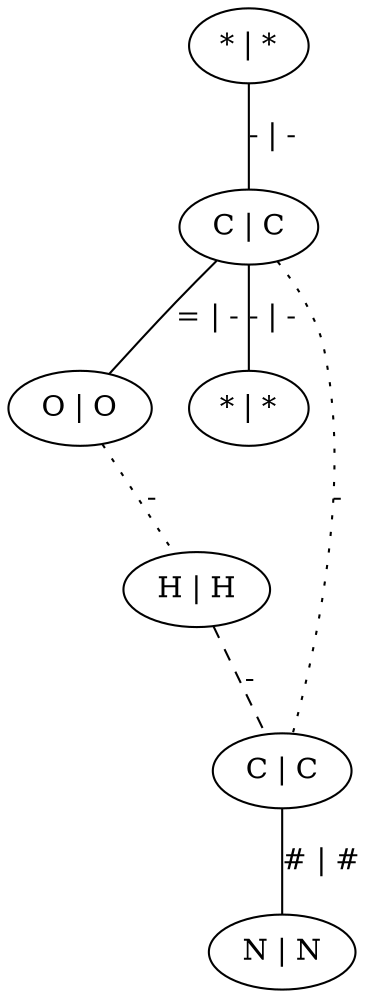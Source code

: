 graph G {
	0 [ label="* | *" ]
	1 [ label="C | C" ]
	2 [ label="O | O" ]
	3 [ label="* | *" ]
	4 [ label="H | H" ]
	5 [ label="C | C" ]
	6 [ label="N | N" ]
	0 -- 1 [ label="- | -" ]
	1 -- 2 [ label="= | -" ]
	1 -- 3 [ label="- | -" ]
	1 -- 5 [ style=dotted label="-" ]
	2 -- 4 [ style=dotted label="-" ]
	4 -- 5 [ style=dashed label="-" ]
	5 -- 6 [ label="# | #" ]
}
